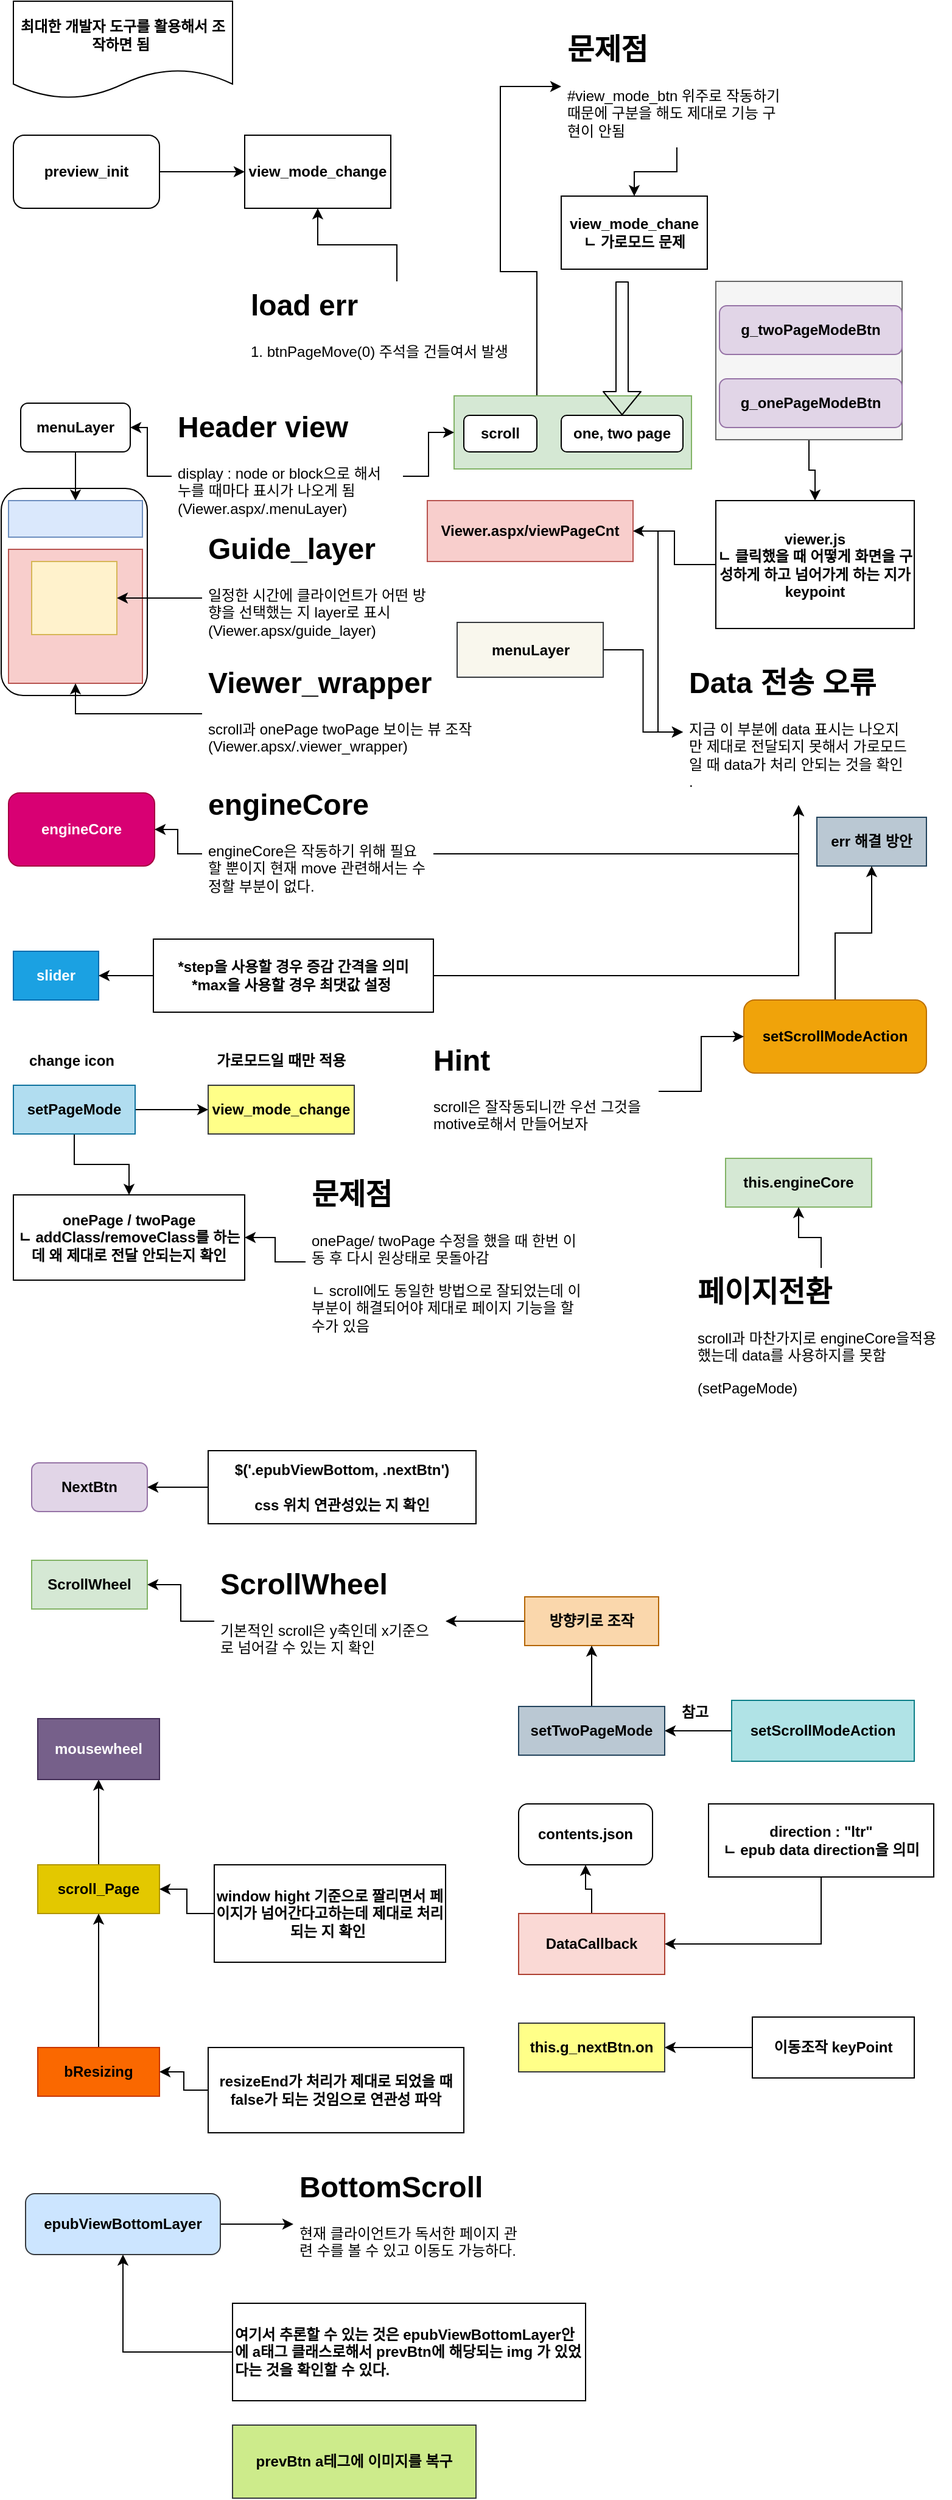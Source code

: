<mxfile version="14.7.6" type="github">
  <diagram id="AyV75isDo_8azT4k6Xjb" name="Page-1">
    <mxGraphModel dx="1038" dy="489" grid="1" gridSize="10" guides="1" tooltips="1" connect="1" arrows="1" fold="1" page="1" pageScale="1" pageWidth="827" pageHeight="1169" math="0" shadow="0">
      <root>
        <mxCell id="0" />
        <mxCell id="1" parent="0" />
        <mxCell id="EiQ2DiT3cJEXJJtgzBad-34" style="edgeStyle=orthogonalEdgeStyle;rounded=0;orthogonalLoop=1;jettySize=auto;html=1;entryX=0.5;entryY=0;entryDx=0;entryDy=0;" parent="1" source="EiQ2DiT3cJEXJJtgzBad-32" target="EiQ2DiT3cJEXJJtgzBad-33" edge="1">
          <mxGeometry relative="1" as="geometry" />
        </mxCell>
        <mxCell id="EiQ2DiT3cJEXJJtgzBad-32" value="" style="rounded=0;whiteSpace=wrap;html=1;fillColor=#f5f5f5;strokeColor=#666666;fontColor=#333333;" parent="1" vertex="1">
          <mxGeometry x="597" y="240" width="153" height="130" as="geometry" />
        </mxCell>
        <mxCell id="EiQ2DiT3cJEXJJtgzBad-25" style="edgeStyle=orthogonalEdgeStyle;rounded=0;orthogonalLoop=1;jettySize=auto;html=1;entryX=0;entryY=0.5;entryDx=0;entryDy=0;" parent="1" source="EiQ2DiT3cJEXJJtgzBad-21" target="EiQ2DiT3cJEXJJtgzBad-24" edge="1">
          <mxGeometry relative="1" as="geometry">
            <Array as="points">
              <mxPoint x="450" y="232" />
              <mxPoint x="420" y="232" />
              <mxPoint x="420" y="80" />
            </Array>
          </mxGeometry>
        </mxCell>
        <mxCell id="EiQ2DiT3cJEXJJtgzBad-21" value="" style="rounded=0;whiteSpace=wrap;html=1;fillColor=#d5e8d4;strokeColor=#82b366;" parent="1" vertex="1">
          <mxGeometry x="382" y="334" width="195" height="60" as="geometry" />
        </mxCell>
        <mxCell id="EiQ2DiT3cJEXJJtgzBad-8" value="" style="rounded=1;whiteSpace=wrap;html=1;" parent="1" vertex="1">
          <mxGeometry x="10" y="410" width="120" height="170" as="geometry" />
        </mxCell>
        <mxCell id="EiQ2DiT3cJEXJJtgzBad-16" value="" style="whiteSpace=wrap;html=1;aspect=fixed;fillColor=#f8cecc;strokeColor=#b85450;" parent="1" vertex="1">
          <mxGeometry x="16" y="460" width="110" height="110" as="geometry" />
        </mxCell>
        <mxCell id="EiQ2DiT3cJEXJJtgzBad-12" value="" style="rounded=0;whiteSpace=wrap;html=1;fillColor=#fff2cc;strokeColor=#d6b656;" parent="1" vertex="1">
          <mxGeometry x="35" y="470" width="70" height="60" as="geometry" />
        </mxCell>
        <mxCell id="EiQ2DiT3cJEXJJtgzBad-3" style="edgeStyle=orthogonalEdgeStyle;rounded=0;orthogonalLoop=1;jettySize=auto;html=1;entryX=0;entryY=0.5;entryDx=0;entryDy=0;" parent="1" source="EiQ2DiT3cJEXJJtgzBad-1" target="EiQ2DiT3cJEXJJtgzBad-2" edge="1">
          <mxGeometry relative="1" as="geometry" />
        </mxCell>
        <mxCell id="EiQ2DiT3cJEXJJtgzBad-1" value="&lt;b&gt;preview_init&lt;/b&gt;" style="rounded=1;whiteSpace=wrap;html=1;" parent="1" vertex="1">
          <mxGeometry x="20" y="120" width="120" height="60" as="geometry" />
        </mxCell>
        <mxCell id="EiQ2DiT3cJEXJJtgzBad-2" value="&lt;b&gt;view_mode_change&lt;/b&gt;" style="rounded=0;whiteSpace=wrap;html=1;" parent="1" vertex="1">
          <mxGeometry x="210" y="120" width="120" height="60" as="geometry" />
        </mxCell>
        <mxCell id="EiQ2DiT3cJEXJJtgzBad-5" style="edgeStyle=orthogonalEdgeStyle;rounded=0;orthogonalLoop=1;jettySize=auto;html=1;entryX=0.5;entryY=1;entryDx=0;entryDy=0;" parent="1" source="EiQ2DiT3cJEXJJtgzBad-4" target="EiQ2DiT3cJEXJJtgzBad-2" edge="1">
          <mxGeometry relative="1" as="geometry" />
        </mxCell>
        <mxCell id="EiQ2DiT3cJEXJJtgzBad-4" value="&lt;h1&gt;load err&lt;/h1&gt;&lt;p&gt;1. btnPageMove(0) 주석을 건들여서 발생&amp;nbsp;&lt;/p&gt;" style="text;html=1;strokeColor=none;fillColor=none;spacing=5;spacingTop=-20;whiteSpace=wrap;overflow=hidden;rounded=0;" parent="1" vertex="1">
          <mxGeometry x="210" y="240" width="250" height="80" as="geometry" />
        </mxCell>
        <mxCell id="EiQ2DiT3cJEXJJtgzBad-6" value="&lt;b&gt;최대한 개발자 도구를 활용해서 조작하면 됨&amp;nbsp;&lt;/b&gt;" style="shape=document;whiteSpace=wrap;html=1;boundedLbl=1;" parent="1" vertex="1">
          <mxGeometry x="20" y="10" width="180" height="80" as="geometry" />
        </mxCell>
        <mxCell id="EiQ2DiT3cJEXJJtgzBad-10" style="edgeStyle=orthogonalEdgeStyle;rounded=0;orthogonalLoop=1;jettySize=auto;html=1;" parent="1" source="EiQ2DiT3cJEXJJtgzBad-7" target="EiQ2DiT3cJEXJJtgzBad-9" edge="1">
          <mxGeometry relative="1" as="geometry" />
        </mxCell>
        <mxCell id="EiQ2DiT3cJEXJJtgzBad-7" value="&lt;b&gt;menuLayer&lt;/b&gt;" style="rounded=1;whiteSpace=wrap;html=1;" parent="1" vertex="1">
          <mxGeometry x="26" y="340" width="90" height="40" as="geometry" />
        </mxCell>
        <mxCell id="EiQ2DiT3cJEXJJtgzBad-9" value="" style="rounded=0;whiteSpace=wrap;html=1;fillColor=#dae8fc;strokeColor=#6c8ebf;" parent="1" vertex="1">
          <mxGeometry x="16" y="420" width="110" height="30" as="geometry" />
        </mxCell>
        <mxCell id="EiQ2DiT3cJEXJJtgzBad-15" style="edgeStyle=orthogonalEdgeStyle;rounded=0;orthogonalLoop=1;jettySize=auto;html=1;entryX=1;entryY=0.5;entryDx=0;entryDy=0;" parent="1" source="EiQ2DiT3cJEXJJtgzBad-11" target="EiQ2DiT3cJEXJJtgzBad-7" edge="1">
          <mxGeometry relative="1" as="geometry" />
        </mxCell>
        <mxCell id="EiQ2DiT3cJEXJJtgzBad-23" style="edgeStyle=orthogonalEdgeStyle;rounded=0;orthogonalLoop=1;jettySize=auto;html=1;entryX=0;entryY=0.5;entryDx=0;entryDy=0;" parent="1" source="EiQ2DiT3cJEXJJtgzBad-11" target="EiQ2DiT3cJEXJJtgzBad-21" edge="1">
          <mxGeometry relative="1" as="geometry" />
        </mxCell>
        <mxCell id="EiQ2DiT3cJEXJJtgzBad-11" value="&lt;h1&gt;Header view&lt;/h1&gt;&lt;div&gt;display : node or block으로 해서&amp;nbsp;&lt;/div&gt;&lt;div&gt;누를 때마다 표시가 나오게 됨&amp;nbsp;&lt;/div&gt;&lt;div&gt;(Viewer.aspx/.menuLayer)&lt;/div&gt;" style="text;html=1;strokeColor=none;fillColor=none;spacing=5;spacingTop=-20;whiteSpace=wrap;overflow=hidden;rounded=0;" parent="1" vertex="1">
          <mxGeometry x="150" y="340" width="190" height="120" as="geometry" />
        </mxCell>
        <mxCell id="EiQ2DiT3cJEXJJtgzBad-14" style="edgeStyle=orthogonalEdgeStyle;rounded=0;orthogonalLoop=1;jettySize=auto;html=1;entryX=1;entryY=0.5;entryDx=0;entryDy=0;" parent="1" source="EiQ2DiT3cJEXJJtgzBad-13" target="EiQ2DiT3cJEXJJtgzBad-12" edge="1">
          <mxGeometry relative="1" as="geometry" />
        </mxCell>
        <mxCell id="EiQ2DiT3cJEXJJtgzBad-13" value="&lt;h1&gt;Guide_layer&lt;/h1&gt;&lt;div&gt;&lt;span&gt;일정한 시간에 클라이언트가 어떤 방향을 선택했는 지 layer로 표시&lt;/span&gt;&lt;/div&gt;&lt;div&gt;&lt;span&gt;(Viewer.apsx/guide_layer)&amp;nbsp;&amp;nbsp;&lt;/span&gt;&lt;br&gt;&lt;/div&gt;" style="text;html=1;strokeColor=none;fillColor=none;spacing=5;spacingTop=-20;whiteSpace=wrap;overflow=hidden;rounded=0;" parent="1" vertex="1">
          <mxGeometry x="175" y="440" width="190" height="120" as="geometry" />
        </mxCell>
        <mxCell id="EiQ2DiT3cJEXJJtgzBad-18" style="edgeStyle=orthogonalEdgeStyle;rounded=0;orthogonalLoop=1;jettySize=auto;html=1;entryX=0.5;entryY=1;entryDx=0;entryDy=0;" parent="1" source="EiQ2DiT3cJEXJJtgzBad-17" target="EiQ2DiT3cJEXJJtgzBad-16" edge="1">
          <mxGeometry relative="1" as="geometry" />
        </mxCell>
        <mxCell id="EiQ2DiT3cJEXJJtgzBad-17" value="&lt;h1&gt;Viewer_wrapper&lt;/h1&gt;&lt;div&gt;&lt;span&gt;scroll과 onePage twoPage 보이는 뷰 조작&amp;nbsp;&lt;/span&gt;&lt;br&gt;&lt;/div&gt;&lt;div&gt;&lt;span&gt;(Viewer.apsx/.viewer_wrapper)&lt;/span&gt;&lt;/div&gt;" style="text;html=1;strokeColor=none;fillColor=none;spacing=5;spacingTop=-20;whiteSpace=wrap;overflow=hidden;rounded=0;" parent="1" vertex="1">
          <mxGeometry x="175" y="550" width="245" height="90" as="geometry" />
        </mxCell>
        <mxCell id="EiQ2DiT3cJEXJJtgzBad-19" value="&lt;b&gt;scroll&lt;/b&gt;" style="rounded=1;whiteSpace=wrap;html=1;" parent="1" vertex="1">
          <mxGeometry x="390" y="350" width="60" height="30" as="geometry" />
        </mxCell>
        <mxCell id="EiQ2DiT3cJEXJJtgzBad-20" value="&lt;b&gt;one, two page&lt;/b&gt;" style="rounded=1;whiteSpace=wrap;html=1;" parent="1" vertex="1">
          <mxGeometry x="470" y="350" width="100" height="30" as="geometry" />
        </mxCell>
        <mxCell id="EiQ2DiT3cJEXJJtgzBad-27" style="edgeStyle=orthogonalEdgeStyle;rounded=0;orthogonalLoop=1;jettySize=auto;html=1;entryX=0.5;entryY=0;entryDx=0;entryDy=0;" parent="1" source="EiQ2DiT3cJEXJJtgzBad-24" target="EiQ2DiT3cJEXJJtgzBad-26" edge="1">
          <mxGeometry relative="1" as="geometry" />
        </mxCell>
        <mxCell id="EiQ2DiT3cJEXJJtgzBad-24" value="&lt;h1&gt;문제점&lt;/h1&gt;&lt;p&gt;#view_mode_btn 위주로 작동하기 때문에 구분을 해도 제대로 기능 구현이 안됨&amp;nbsp;&lt;/p&gt;" style="text;html=1;strokeColor=none;fillColor=none;spacing=5;spacingTop=-20;whiteSpace=wrap;overflow=hidden;rounded=0;" parent="1" vertex="1">
          <mxGeometry x="470" y="30" width="190" height="100" as="geometry" />
        </mxCell>
        <mxCell id="EiQ2DiT3cJEXJJtgzBad-26" value="&lt;b&gt;view_mode_chane&lt;br&gt;ㄴ 가로모드 문제&lt;/b&gt;" style="rounded=0;whiteSpace=wrap;html=1;" parent="1" vertex="1">
          <mxGeometry x="470" y="170" width="120" height="60" as="geometry" />
        </mxCell>
        <mxCell id="EiQ2DiT3cJEXJJtgzBad-28" value="" style="shape=flexArrow;endArrow=classic;html=1;entryX=0.5;entryY=0;entryDx=0;entryDy=0;" parent="1" target="EiQ2DiT3cJEXJJtgzBad-20" edge="1">
          <mxGeometry width="50" height="50" relative="1" as="geometry">
            <mxPoint x="520" y="240" as="sourcePoint" />
            <mxPoint x="700" y="250" as="targetPoint" />
          </mxGeometry>
        </mxCell>
        <mxCell id="EiQ2DiT3cJEXJJtgzBad-29" value="&lt;b&gt;g_twoPageModeBtn&lt;/b&gt;" style="rounded=1;whiteSpace=wrap;html=1;fillColor=#e1d5e7;strokeColor=#9673a6;" parent="1" vertex="1">
          <mxGeometry x="600" y="260" width="150" height="40" as="geometry" />
        </mxCell>
        <mxCell id="EiQ2DiT3cJEXJJtgzBad-30" value="&lt;b&gt;g_onePageModeBtn&lt;/b&gt;" style="rounded=1;whiteSpace=wrap;html=1;fillColor=#e1d5e7;strokeColor=#9673a6;" parent="1" vertex="1">
          <mxGeometry x="600" y="320" width="150" height="40" as="geometry" />
        </mxCell>
        <mxCell id="EiQ2DiT3cJEXJJtgzBad-36" style="edgeStyle=orthogonalEdgeStyle;rounded=0;orthogonalLoop=1;jettySize=auto;html=1;entryX=1;entryY=0.5;entryDx=0;entryDy=0;" parent="1" source="EiQ2DiT3cJEXJJtgzBad-33" target="EiQ2DiT3cJEXJJtgzBad-35" edge="1">
          <mxGeometry relative="1" as="geometry" />
        </mxCell>
        <mxCell id="EiQ2DiT3cJEXJJtgzBad-33" value="&lt;b&gt;viewer.js&lt;br&gt;ㄴ 클릭했을 때 어떻게 화면을 구성하게 하고 넘어가게 하는 지가 keypoint&lt;br&gt;&lt;/b&gt;" style="rounded=0;whiteSpace=wrap;html=1;" parent="1" vertex="1">
          <mxGeometry x="597" y="420" width="163" height="105" as="geometry" />
        </mxCell>
        <mxCell id="EiQ2DiT3cJEXJJtgzBad-41" style="edgeStyle=orthogonalEdgeStyle;rounded=0;orthogonalLoop=1;jettySize=auto;html=1;entryX=0;entryY=0.5;entryDx=0;entryDy=0;" parent="1" source="EiQ2DiT3cJEXJJtgzBad-35" target="EiQ2DiT3cJEXJJtgzBad-40" edge="1">
          <mxGeometry relative="1" as="geometry" />
        </mxCell>
        <mxCell id="EiQ2DiT3cJEXJJtgzBad-35" value="&lt;b&gt;Viewer.aspx/viewPageCnt&lt;/b&gt;" style="rounded=0;whiteSpace=wrap;html=1;fillColor=#f8cecc;strokeColor=#b85450;" parent="1" vertex="1">
          <mxGeometry x="360" y="420" width="169" height="50" as="geometry" />
        </mxCell>
        <mxCell id="EiQ2DiT3cJEXJJtgzBad-42" style="edgeStyle=orthogonalEdgeStyle;rounded=0;orthogonalLoop=1;jettySize=auto;html=1;entryX=0;entryY=0.5;entryDx=0;entryDy=0;" parent="1" source="EiQ2DiT3cJEXJJtgzBad-39" target="EiQ2DiT3cJEXJJtgzBad-40" edge="1">
          <mxGeometry relative="1" as="geometry" />
        </mxCell>
        <mxCell id="EiQ2DiT3cJEXJJtgzBad-39" value="&lt;b&gt;menuLayer&lt;/b&gt;" style="rounded=0;whiteSpace=wrap;html=1;fillColor=#f9f7ed;strokeColor=#36393d;" parent="1" vertex="1">
          <mxGeometry x="384.5" y="520" width="120" height="45" as="geometry" />
        </mxCell>
        <mxCell id="EiQ2DiT3cJEXJJtgzBad-40" value="&lt;h1&gt;Data 전송 오류&lt;/h1&gt;&lt;p&gt;지금 이 부분에 data 표시는 나오지만 제대로 전달되지 못해서 가로모드일 때 data가 처리 안되는 것을 확인 .&lt;/p&gt;" style="text;html=1;strokeColor=none;fillColor=none;spacing=5;spacingTop=-20;whiteSpace=wrap;overflow=hidden;rounded=0;" parent="1" vertex="1">
          <mxGeometry x="570" y="550" width="190" height="120" as="geometry" />
        </mxCell>
        <mxCell id="EiQ2DiT3cJEXJJtgzBad-43" value="&lt;b&gt;engineCore&lt;/b&gt;" style="rounded=1;whiteSpace=wrap;html=1;fillColor=#d80073;strokeColor=#A50040;fontColor=#ffffff;" parent="1" vertex="1">
          <mxGeometry x="16" y="660" width="120" height="60" as="geometry" />
        </mxCell>
        <mxCell id="EiQ2DiT3cJEXJJtgzBad-45" style="edgeStyle=orthogonalEdgeStyle;rounded=0;orthogonalLoop=1;jettySize=auto;html=1;entryX=1;entryY=0.5;entryDx=0;entryDy=0;" parent="1" source="EiQ2DiT3cJEXJJtgzBad-44" target="EiQ2DiT3cJEXJJtgzBad-43" edge="1">
          <mxGeometry relative="1" as="geometry" />
        </mxCell>
        <mxCell id="EiQ2DiT3cJEXJJtgzBad-51" style="edgeStyle=orthogonalEdgeStyle;rounded=0;orthogonalLoop=1;jettySize=auto;html=1;entryX=0.5;entryY=1;entryDx=0;entryDy=0;" parent="1" source="EiQ2DiT3cJEXJJtgzBad-44" target="EiQ2DiT3cJEXJJtgzBad-40" edge="1">
          <mxGeometry relative="1" as="geometry" />
        </mxCell>
        <mxCell id="EiQ2DiT3cJEXJJtgzBad-44" value="&lt;h1&gt;engineCore&lt;/h1&gt;&lt;div&gt;engineCore은 작동하기 위해 필요할 뿐이지 현재 move 관련해서는 수정할 부분이 없다.&amp;nbsp;&lt;/div&gt;" style="text;html=1;strokeColor=none;fillColor=none;spacing=5;spacingTop=-20;whiteSpace=wrap;overflow=hidden;rounded=0;" parent="1" vertex="1">
          <mxGeometry x="175" y="650" width="190" height="120" as="geometry" />
        </mxCell>
        <mxCell id="EiQ2DiT3cJEXJJtgzBad-46" value="&lt;b&gt;slider&lt;/b&gt;" style="rounded=0;whiteSpace=wrap;html=1;fillColor=#1ba1e2;strokeColor=#006EAF;fontColor=#ffffff;" parent="1" vertex="1">
          <mxGeometry x="20" y="790" width="70" height="40" as="geometry" />
        </mxCell>
        <mxCell id="EiQ2DiT3cJEXJJtgzBad-50" style="edgeStyle=orthogonalEdgeStyle;rounded=0;orthogonalLoop=1;jettySize=auto;html=1;" parent="1" source="EiQ2DiT3cJEXJJtgzBad-48" target="EiQ2DiT3cJEXJJtgzBad-46" edge="1">
          <mxGeometry relative="1" as="geometry" />
        </mxCell>
        <mxCell id="EiQ2DiT3cJEXJJtgzBad-52" style="edgeStyle=orthogonalEdgeStyle;rounded=0;orthogonalLoop=1;jettySize=auto;html=1;entryX=0.5;entryY=1;entryDx=0;entryDy=0;" parent="1" source="EiQ2DiT3cJEXJJtgzBad-48" target="EiQ2DiT3cJEXJJtgzBad-40" edge="1">
          <mxGeometry relative="1" as="geometry" />
        </mxCell>
        <mxCell id="EiQ2DiT3cJEXJJtgzBad-48" value="&lt;b&gt;*step을 사용할 경우 증감 간격을 의미&lt;br&gt;*max을 사용할 경우&amp;nbsp;최댓값 설정&amp;nbsp;&lt;/b&gt;" style="rounded=0;whiteSpace=wrap;html=1;" parent="1" vertex="1">
          <mxGeometry x="135" y="780" width="230" height="60" as="geometry" />
        </mxCell>
        <mxCell id="EiQ2DiT3cJEXJJtgzBad-53" value="&lt;b&gt;err 해결 방안&lt;/b&gt;" style="rounded=0;whiteSpace=wrap;html=1;fillColor=#bac8d3;strokeColor=#23445d;" parent="1" vertex="1">
          <mxGeometry x="680" y="680" width="90" height="40" as="geometry" />
        </mxCell>
        <mxCell id="lw9n9mjr9GTRmPxPMdEP-5" style="edgeStyle=orthogonalEdgeStyle;rounded=0;orthogonalLoop=1;jettySize=auto;html=1;entryX=0.5;entryY=1;entryDx=0;entryDy=0;" parent="1" source="lw9n9mjr9GTRmPxPMdEP-1" target="EiQ2DiT3cJEXJJtgzBad-53" edge="1">
          <mxGeometry relative="1" as="geometry" />
        </mxCell>
        <mxCell id="lw9n9mjr9GTRmPxPMdEP-1" value="&lt;b&gt;setScrollModeAction&lt;/b&gt;" style="rounded=1;whiteSpace=wrap;html=1;fillColor=#f0a30a;strokeColor=#BD7000;fontColor=#000000;" parent="1" vertex="1">
          <mxGeometry x="620" y="830" width="150" height="60" as="geometry" />
        </mxCell>
        <mxCell id="lw9n9mjr9GTRmPxPMdEP-4" style="edgeStyle=orthogonalEdgeStyle;rounded=0;orthogonalLoop=1;jettySize=auto;html=1;entryX=0;entryY=0.5;entryDx=0;entryDy=0;" parent="1" source="lw9n9mjr9GTRmPxPMdEP-2" target="lw9n9mjr9GTRmPxPMdEP-1" edge="1">
          <mxGeometry relative="1" as="geometry" />
        </mxCell>
        <mxCell id="lw9n9mjr9GTRmPxPMdEP-2" value="&lt;h1&gt;Hint&lt;/h1&gt;&lt;div&gt;scroll은 잘작동되니깐 우선 그것을 motive로해서 만들어보자&amp;nbsp;&lt;/div&gt;" style="text;html=1;strokeColor=none;fillColor=none;spacing=5;spacingTop=-20;whiteSpace=wrap;overflow=hidden;rounded=0;" parent="1" vertex="1">
          <mxGeometry x="360" y="860" width="190" height="90" as="geometry" />
        </mxCell>
        <mxCell id="lw9n9mjr9GTRmPxPMdEP-8" style="edgeStyle=orthogonalEdgeStyle;rounded=0;orthogonalLoop=1;jettySize=auto;html=1;entryX=0.5;entryY=0;entryDx=0;entryDy=0;" parent="1" source="lw9n9mjr9GTRmPxPMdEP-6" target="lw9n9mjr9GTRmPxPMdEP-7" edge="1">
          <mxGeometry relative="1" as="geometry" />
        </mxCell>
        <mxCell id="QS6sScq16oVGHTHTS8OC-7" style="edgeStyle=orthogonalEdgeStyle;rounded=0;orthogonalLoop=1;jettySize=auto;html=1;entryX=0;entryY=0.5;entryDx=0;entryDy=0;" parent="1" source="lw9n9mjr9GTRmPxPMdEP-6" target="QS6sScq16oVGHTHTS8OC-5" edge="1">
          <mxGeometry relative="1" as="geometry" />
        </mxCell>
        <mxCell id="lw9n9mjr9GTRmPxPMdEP-6" value="&lt;b&gt;setPageMode&lt;/b&gt;" style="rounded=0;whiteSpace=wrap;html=1;fillColor=#b1ddf0;strokeColor=#10739e;" parent="1" vertex="1">
          <mxGeometry x="20" y="900" width="100" height="40" as="geometry" />
        </mxCell>
        <mxCell id="lw9n9mjr9GTRmPxPMdEP-7" value="&lt;b&gt;onePage / twoPage&lt;br&gt;ㄴ addClass/removeClass를 하는데 왜 제대로 전달 안되는지 확인&lt;/b&gt;" style="rounded=0;whiteSpace=wrap;html=1;" parent="1" vertex="1">
          <mxGeometry x="20" y="990" width="190" height="70" as="geometry" />
        </mxCell>
        <mxCell id="QS6sScq16oVGHTHTS8OC-3" style="edgeStyle=orthogonalEdgeStyle;rounded=0;orthogonalLoop=1;jettySize=auto;html=1;entryX=1;entryY=0.5;entryDx=0;entryDy=0;" parent="1" source="QS6sScq16oVGHTHTS8OC-2" target="lw9n9mjr9GTRmPxPMdEP-7" edge="1">
          <mxGeometry relative="1" as="geometry" />
        </mxCell>
        <mxCell id="QS6sScq16oVGHTHTS8OC-2" value="&lt;h1&gt;문제점&lt;/h1&gt;&lt;p&gt;onePage/ twoPage 수정을 했을 때 한번 이동 후 다시 원상태로 못돌아감&amp;nbsp;&lt;/p&gt;&lt;p&gt;ㄴ scroll에도 동일한 방법으로 잘되었는데 이 부분이 해결되어야 제대로 페이지 기능을 할 수가 있음&lt;/p&gt;" style="text;html=1;strokeColor=none;fillColor=none;spacing=5;spacingTop=-20;whiteSpace=wrap;overflow=hidden;rounded=0;" parent="1" vertex="1">
          <mxGeometry x="260" y="970" width="230" height="150" as="geometry" />
        </mxCell>
        <mxCell id="QS6sScq16oVGHTHTS8OC-4" value="&lt;b&gt;change icon&lt;/b&gt;" style="text;html=1;strokeColor=none;fillColor=none;align=center;verticalAlign=middle;whiteSpace=wrap;rounded=0;" parent="1" vertex="1">
          <mxGeometry x="26" y="870" width="84" height="20" as="geometry" />
        </mxCell>
        <mxCell id="QS6sScq16oVGHTHTS8OC-5" value="&lt;b&gt;view_mode_change&lt;/b&gt;" style="rounded=0;whiteSpace=wrap;html=1;fillColor=#ffff88;strokeColor=#36393d;" parent="1" vertex="1">
          <mxGeometry x="180" y="900" width="120" height="40" as="geometry" />
        </mxCell>
        <mxCell id="QS6sScq16oVGHTHTS8OC-8" value="&lt;b&gt;가로모드일 때만 적용&lt;/b&gt;" style="text;html=1;strokeColor=none;fillColor=none;align=left;verticalAlign=middle;whiteSpace=wrap;rounded=0;" parent="1" vertex="1">
          <mxGeometry x="185" y="870" width="120" height="20" as="geometry" />
        </mxCell>
        <mxCell id="U4054JoAznHOPnffeyLD-1" value="&lt;b&gt;this.engineCore&lt;/b&gt;" style="rounded=0;whiteSpace=wrap;html=1;fillColor=#d5e8d4;strokeColor=#82b366;" parent="1" vertex="1">
          <mxGeometry x="605" y="960" width="120" height="40" as="geometry" />
        </mxCell>
        <mxCell id="U4054JoAznHOPnffeyLD-4" style="edgeStyle=orthogonalEdgeStyle;rounded=0;orthogonalLoop=1;jettySize=auto;html=1;" parent="1" source="U4054JoAznHOPnffeyLD-3" target="U4054JoAznHOPnffeyLD-1" edge="1">
          <mxGeometry relative="1" as="geometry" />
        </mxCell>
        <mxCell id="U4054JoAznHOPnffeyLD-3" value="&lt;h1&gt;페이지전환&lt;/h1&gt;&lt;p&gt;scroll과 마찬가지로 engineCore을적용했는데 data를 사용하지를 못함&amp;nbsp;&lt;/p&gt;&lt;p&gt;(setPageMode)&lt;/p&gt;" style="text;html=1;strokeColor=none;fillColor=none;spacing=5;spacingTop=-20;whiteSpace=wrap;overflow=hidden;rounded=0;" parent="1" vertex="1">
          <mxGeometry x="577" y="1050" width="213" height="111" as="geometry" />
        </mxCell>
        <mxCell id="U4054JoAznHOPnffeyLD-5" value="&lt;b&gt;NextBtn&lt;/b&gt;" style="rounded=1;whiteSpace=wrap;html=1;fillColor=#e1d5e7;strokeColor=#9673a6;" parent="1" vertex="1">
          <mxGeometry x="35" y="1210" width="95" height="40" as="geometry" />
        </mxCell>
        <mxCell id="U4054JoAznHOPnffeyLD-7" style="edgeStyle=orthogonalEdgeStyle;rounded=0;orthogonalLoop=1;jettySize=auto;html=1;entryX=1;entryY=0.5;entryDx=0;entryDy=0;" parent="1" source="U4054JoAznHOPnffeyLD-6" target="U4054JoAznHOPnffeyLD-5" edge="1">
          <mxGeometry relative="1" as="geometry" />
        </mxCell>
        <mxCell id="U4054JoAznHOPnffeyLD-6" value="&lt;b&gt;$(&#39;.epubViewBottom, .nextBtn&#39;)&lt;br&gt;&lt;br&gt;css 위치 연관성있는 지 확인&lt;br&gt;&lt;/b&gt;" style="rounded=0;whiteSpace=wrap;html=1;" parent="1" vertex="1">
          <mxGeometry x="180" y="1200" width="220" height="60" as="geometry" />
        </mxCell>
        <mxCell id="qaIy9QlNrCQ5mcXptBQy-3" value="&lt;b&gt;ScrollWheel&lt;/b&gt;" style="rounded=0;whiteSpace=wrap;html=1;fillColor=#d5e8d4;strokeColor=#82b366;" vertex="1" parent="1">
          <mxGeometry x="35" y="1290" width="95" height="40" as="geometry" />
        </mxCell>
        <mxCell id="qaIy9QlNrCQ5mcXptBQy-6" style="edgeStyle=orthogonalEdgeStyle;rounded=0;orthogonalLoop=1;jettySize=auto;html=1;" edge="1" parent="1" source="qaIy9QlNrCQ5mcXptBQy-4" target="qaIy9QlNrCQ5mcXptBQy-3">
          <mxGeometry relative="1" as="geometry" />
        </mxCell>
        <mxCell id="qaIy9QlNrCQ5mcXptBQy-4" value="&lt;h1&gt;ScrollWheel&amp;nbsp;&lt;/h1&gt;&lt;p&gt;기본적인 scroll은 y축인데 x기준으로 넘어갈 수 있는 지 확인&amp;nbsp;&lt;/p&gt;" style="text;html=1;strokeColor=none;fillColor=none;spacing=5;spacingTop=-20;whiteSpace=wrap;overflow=hidden;rounded=0;" vertex="1" parent="1">
          <mxGeometry x="185" y="1290" width="190" height="100" as="geometry" />
        </mxCell>
        <mxCell id="qaIy9QlNrCQ5mcXptBQy-17" style="edgeStyle=orthogonalEdgeStyle;rounded=0;orthogonalLoop=1;jettySize=auto;html=1;entryX=0.5;entryY=1;entryDx=0;entryDy=0;" edge="1" parent="1" source="qaIy9QlNrCQ5mcXptBQy-7" target="qaIy9QlNrCQ5mcXptBQy-16">
          <mxGeometry relative="1" as="geometry" />
        </mxCell>
        <mxCell id="qaIy9QlNrCQ5mcXptBQy-7" value="&lt;b&gt;scroll_Page&lt;/b&gt;" style="rounded=0;whiteSpace=wrap;html=1;fillColor=#e3c800;strokeColor=#B09500;fontColor=#000000;" vertex="1" parent="1">
          <mxGeometry x="40" y="1540" width="100" height="40" as="geometry" />
        </mxCell>
        <mxCell id="qaIy9QlNrCQ5mcXptBQy-11" style="edgeStyle=orthogonalEdgeStyle;rounded=0;orthogonalLoop=1;jettySize=auto;html=1;entryX=1;entryY=0.5;entryDx=0;entryDy=0;" edge="1" parent="1" source="qaIy9QlNrCQ5mcXptBQy-10" target="qaIy9QlNrCQ5mcXptBQy-7">
          <mxGeometry relative="1" as="geometry" />
        </mxCell>
        <mxCell id="qaIy9QlNrCQ5mcXptBQy-10" value="&lt;b&gt;window hight 기준으로 짤리면서 페이지가 넘어간다고하는데 제대로 처리되는 지 확인&amp;nbsp;&lt;/b&gt;" style="rounded=0;whiteSpace=wrap;html=1;" vertex="1" parent="1">
          <mxGeometry x="185" y="1540" width="190" height="80" as="geometry" />
        </mxCell>
        <mxCell id="qaIy9QlNrCQ5mcXptBQy-13" style="edgeStyle=orthogonalEdgeStyle;rounded=0;orthogonalLoop=1;jettySize=auto;html=1;entryX=0.5;entryY=1;entryDx=0;entryDy=0;" edge="1" parent="1" source="qaIy9QlNrCQ5mcXptBQy-12" target="qaIy9QlNrCQ5mcXptBQy-7">
          <mxGeometry relative="1" as="geometry" />
        </mxCell>
        <mxCell id="qaIy9QlNrCQ5mcXptBQy-12" value="&lt;b&gt;bResizing&lt;/b&gt;" style="rounded=0;whiteSpace=wrap;html=1;fillColor=#fa6800;strokeColor=#C73500;fontColor=#000000;" vertex="1" parent="1">
          <mxGeometry x="40" y="1690" width="100" height="40" as="geometry" />
        </mxCell>
        <mxCell id="qaIy9QlNrCQ5mcXptBQy-15" style="edgeStyle=orthogonalEdgeStyle;rounded=0;orthogonalLoop=1;jettySize=auto;html=1;entryX=1;entryY=0.5;entryDx=0;entryDy=0;" edge="1" parent="1" source="qaIy9QlNrCQ5mcXptBQy-14" target="qaIy9QlNrCQ5mcXptBQy-12">
          <mxGeometry relative="1" as="geometry" />
        </mxCell>
        <mxCell id="qaIy9QlNrCQ5mcXptBQy-14" value="&lt;b&gt;resizeEnd가 처리가 제대로 되었을 때 false가 되는 것임으로 연관성 파악&lt;/b&gt;" style="rounded=0;whiteSpace=wrap;html=1;" vertex="1" parent="1">
          <mxGeometry x="180" y="1690" width="210" height="70" as="geometry" />
        </mxCell>
        <mxCell id="qaIy9QlNrCQ5mcXptBQy-16" value="&lt;b&gt;mousewheel&lt;/b&gt;" style="rounded=0;whiteSpace=wrap;html=1;fillColor=#76608a;strokeColor=#432D57;fontColor=#ffffff;" vertex="1" parent="1">
          <mxGeometry x="40" y="1420" width="100" height="50" as="geometry" />
        </mxCell>
        <mxCell id="qaIy9QlNrCQ5mcXptBQy-19" style="edgeStyle=orthogonalEdgeStyle;rounded=0;orthogonalLoop=1;jettySize=auto;html=1;" edge="1" parent="1" source="qaIy9QlNrCQ5mcXptBQy-18" target="qaIy9QlNrCQ5mcXptBQy-4">
          <mxGeometry relative="1" as="geometry" />
        </mxCell>
        <mxCell id="qaIy9QlNrCQ5mcXptBQy-18" value="&lt;b&gt;방향키로 조작&lt;/b&gt;" style="rounded=0;whiteSpace=wrap;html=1;fillColor=#fad7ac;strokeColor=#b46504;" vertex="1" parent="1">
          <mxGeometry x="440" y="1320" width="110" height="40" as="geometry" />
        </mxCell>
        <mxCell id="qaIy9QlNrCQ5mcXptBQy-25" style="edgeStyle=orthogonalEdgeStyle;rounded=0;orthogonalLoop=1;jettySize=auto;html=1;entryX=1;entryY=0.5;entryDx=0;entryDy=0;" edge="1" parent="1" source="qaIy9QlNrCQ5mcXptBQy-20" target="qaIy9QlNrCQ5mcXptBQy-23">
          <mxGeometry relative="1" as="geometry" />
        </mxCell>
        <mxCell id="qaIy9QlNrCQ5mcXptBQy-20" value="&lt;b&gt;setScrollModeAction&lt;/b&gt;" style="rounded=0;whiteSpace=wrap;html=1;fillColor=#b0e3e6;strokeColor=#0e8088;" vertex="1" parent="1">
          <mxGeometry x="610" y="1405" width="150" height="50" as="geometry" />
        </mxCell>
        <mxCell id="qaIy9QlNrCQ5mcXptBQy-22" value="&lt;b&gt;참고&lt;/b&gt;" style="text;html=1;strokeColor=none;fillColor=none;align=center;verticalAlign=middle;whiteSpace=wrap;rounded=0;" vertex="1" parent="1">
          <mxGeometry x="560" y="1405" width="40" height="20" as="geometry" />
        </mxCell>
        <mxCell id="qaIy9QlNrCQ5mcXptBQy-24" style="edgeStyle=orthogonalEdgeStyle;rounded=0;orthogonalLoop=1;jettySize=auto;html=1;" edge="1" parent="1" source="qaIy9QlNrCQ5mcXptBQy-23" target="qaIy9QlNrCQ5mcXptBQy-18">
          <mxGeometry relative="1" as="geometry" />
        </mxCell>
        <mxCell id="qaIy9QlNrCQ5mcXptBQy-23" value="&lt;b&gt;setTwoPageMode&lt;/b&gt;" style="rounded=0;whiteSpace=wrap;html=1;fillColor=#bac8d3;strokeColor=#23445d;" vertex="1" parent="1">
          <mxGeometry x="435" y="1410" width="120" height="40" as="geometry" />
        </mxCell>
        <mxCell id="qaIy9QlNrCQ5mcXptBQy-27" value="&lt;b&gt;contents.json&lt;/b&gt;" style="rounded=1;whiteSpace=wrap;html=1;" vertex="1" parent="1">
          <mxGeometry x="435" y="1490" width="110" height="50" as="geometry" />
        </mxCell>
        <mxCell id="qaIy9QlNrCQ5mcXptBQy-32" style="edgeStyle=orthogonalEdgeStyle;rounded=0;orthogonalLoop=1;jettySize=auto;html=1;" edge="1" parent="1" source="qaIy9QlNrCQ5mcXptBQy-28" target="qaIy9QlNrCQ5mcXptBQy-27">
          <mxGeometry relative="1" as="geometry" />
        </mxCell>
        <mxCell id="qaIy9QlNrCQ5mcXptBQy-28" value="&lt;b&gt;DataCallback&lt;/b&gt;" style="rounded=0;whiteSpace=wrap;html=1;fillColor=#fad9d5;strokeColor=#ae4132;" vertex="1" parent="1">
          <mxGeometry x="435" y="1580" width="120" height="50" as="geometry" />
        </mxCell>
        <mxCell id="qaIy9QlNrCQ5mcXptBQy-30" style="edgeStyle=orthogonalEdgeStyle;rounded=0;orthogonalLoop=1;jettySize=auto;html=1;entryX=1;entryY=0.5;entryDx=0;entryDy=0;" edge="1" parent="1" source="qaIy9QlNrCQ5mcXptBQy-29" target="qaIy9QlNrCQ5mcXptBQy-28">
          <mxGeometry relative="1" as="geometry">
            <Array as="points">
              <mxPoint x="684" y="1605" />
            </Array>
          </mxGeometry>
        </mxCell>
        <mxCell id="qaIy9QlNrCQ5mcXptBQy-29" value="&lt;b&gt;direction : &quot;ltr&quot;&lt;br&gt;ㄴ epub data direction을 의미&lt;br&gt;&lt;/b&gt;" style="rounded=0;whiteSpace=wrap;html=1;" vertex="1" parent="1">
          <mxGeometry x="591" y="1490" width="185" height="60" as="geometry" />
        </mxCell>
        <mxCell id="qaIy9QlNrCQ5mcXptBQy-33" value="&lt;b&gt;this.g_nextBtn.on&lt;/b&gt;" style="rounded=0;whiteSpace=wrap;html=1;fillColor=#ffff88;strokeColor=#36393d;" vertex="1" parent="1">
          <mxGeometry x="435" y="1670" width="120" height="40" as="geometry" />
        </mxCell>
        <mxCell id="qaIy9QlNrCQ5mcXptBQy-35" style="edgeStyle=orthogonalEdgeStyle;rounded=0;orthogonalLoop=1;jettySize=auto;html=1;entryX=1;entryY=0.5;entryDx=0;entryDy=0;" edge="1" parent="1" source="qaIy9QlNrCQ5mcXptBQy-34" target="qaIy9QlNrCQ5mcXptBQy-33">
          <mxGeometry relative="1" as="geometry" />
        </mxCell>
        <mxCell id="qaIy9QlNrCQ5mcXptBQy-34" value="&lt;b&gt;이동조작 keyPoint&lt;/b&gt;" style="rounded=0;whiteSpace=wrap;html=1;" vertex="1" parent="1">
          <mxGeometry x="627" y="1665" width="133" height="50" as="geometry" />
        </mxCell>
        <mxCell id="qaIy9QlNrCQ5mcXptBQy-38" style="edgeStyle=orthogonalEdgeStyle;rounded=0;orthogonalLoop=1;jettySize=auto;html=1;entryX=0;entryY=0.5;entryDx=0;entryDy=0;" edge="1" parent="1" source="qaIy9QlNrCQ5mcXptBQy-36" target="qaIy9QlNrCQ5mcXptBQy-37">
          <mxGeometry relative="1" as="geometry" />
        </mxCell>
        <mxCell id="qaIy9QlNrCQ5mcXptBQy-36" value="&lt;b&gt;epubViewBottomLayer&lt;/b&gt;" style="rounded=1;whiteSpace=wrap;html=1;fillColor=#cce5ff;strokeColor=#36393d;" vertex="1" parent="1">
          <mxGeometry x="30" y="1810" width="160" height="50" as="geometry" />
        </mxCell>
        <mxCell id="qaIy9QlNrCQ5mcXptBQy-37" value="&lt;h1&gt;BottomScroll&lt;/h1&gt;&lt;p&gt;현재 클라이언트가 독서한 페이지 관련 수를 볼 수 있고 이동도 가능하다.&lt;/p&gt;" style="text;html=1;strokeColor=none;fillColor=none;spacing=5;spacingTop=-20;whiteSpace=wrap;overflow=hidden;rounded=0;" vertex="1" parent="1">
          <mxGeometry x="250" y="1785" width="190" height="100" as="geometry" />
        </mxCell>
        <mxCell id="qaIy9QlNrCQ5mcXptBQy-41" style="edgeStyle=orthogonalEdgeStyle;rounded=0;orthogonalLoop=1;jettySize=auto;html=1;entryX=0.5;entryY=1;entryDx=0;entryDy=0;" edge="1" parent="1" source="qaIy9QlNrCQ5mcXptBQy-39" target="qaIy9QlNrCQ5mcXptBQy-36">
          <mxGeometry relative="1" as="geometry" />
        </mxCell>
        <mxCell id="qaIy9QlNrCQ5mcXptBQy-39" value="&lt;b&gt;여기서 추론할 수 있는 것은 epubViewBottomLayer안에 a태그 클래스로해서 prevBtn에 해당되는 img 가 있었다는 것을 확인할 수 있다.&amp;nbsp;&lt;/b&gt;" style="rounded=0;whiteSpace=wrap;html=1;align=left;" vertex="1" parent="1">
          <mxGeometry x="200" y="1900" width="290" height="80" as="geometry" />
        </mxCell>
        <mxCell id="qaIy9QlNrCQ5mcXptBQy-42" value="&lt;b&gt;prevBtn a테그에 이미지를 복구&lt;/b&gt;" style="rounded=0;whiteSpace=wrap;html=1;fillColor=#cdeb8b;strokeColor=#36393d;" vertex="1" parent="1">
          <mxGeometry x="200" y="2000" width="200" height="60" as="geometry" />
        </mxCell>
      </root>
    </mxGraphModel>
  </diagram>
</mxfile>
